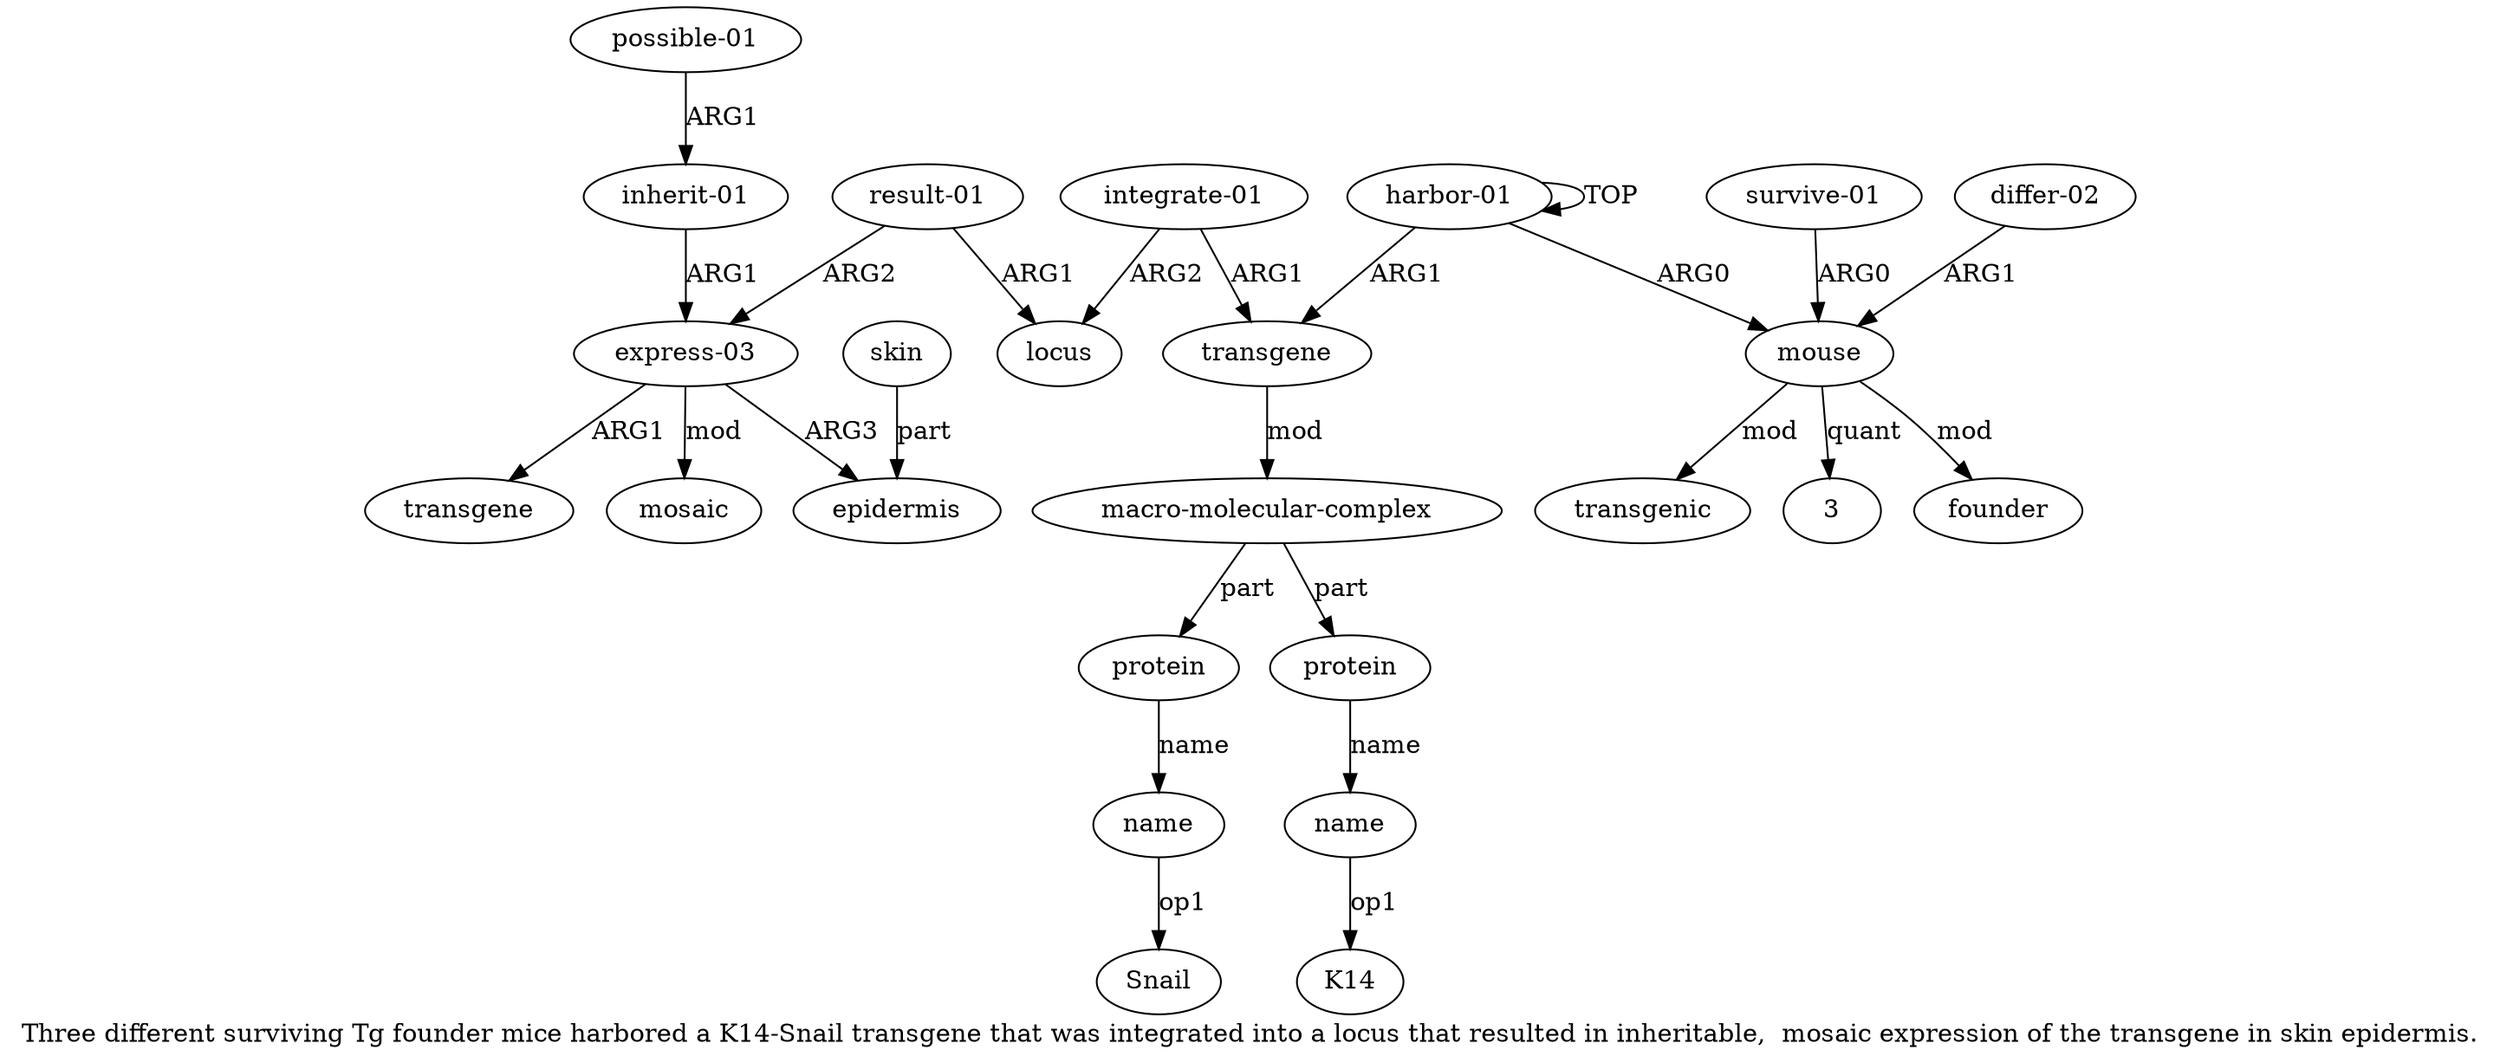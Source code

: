 digraph  {
	graph [label="Three different surviving Tg founder mice harbored a K14-Snail transgene that was integrated into a locus that resulted in inheritable,  \
mosaic expression of the transgene in skin epidermis."];
	node [label="\N"];
	a20	 [color=black,
		gold_ind=20,
		gold_label="possible-01",
		label="possible-01",
		test_ind=20,
		test_label="possible-01"];
	a19	 [color=black,
		gold_ind=19,
		gold_label="inherit-01",
		label="inherit-01",
		test_ind=19,
		test_label="inherit-01"];
	a20 -> a19 [key=0,
	color=black,
	gold_label=ARG1,
	label=ARG1,
	test_label=ARG1];
a21 [color=black,
	gold_ind=21,
	gold_label=mosaic,
	label=mosaic,
	test_ind=21,
	test_label=mosaic];
"a11 Snail" [color=black,
	gold_ind=-1,
	gold_label=Snail,
	label=Snail,
	test_ind=-1,
	test_label=Snail];
"a9 K14" [color=black,
	gold_ind=-1,
	gold_label=K14,
	label=K14,
	test_ind=-1,
	test_label=K14];
"a1 3" [color=black,
	gold_ind=-1,
	gold_label=3,
	label=3,
	test_ind=-1,
	test_label=3];
a15 [color=black,
	gold_ind=15,
	gold_label="express-03",
	label="express-03",
	test_ind=15,
	test_label="express-03"];
a15 -> a21 [key=0,
color=black,
gold_label=mod,
label=mod,
test_label=mod];
a17 [color=black,
gold_ind=17,
gold_label=epidermis,
label=epidermis,
test_ind=17,
test_label=epidermis];
a15 -> a17 [key=0,
color=black,
gold_label=ARG3,
label=ARG3,
test_label=ARG3];
a16 [color=black,
gold_ind=16,
gold_label=transgene,
label=transgene,
test_ind=16,
test_label=transgene];
a15 -> a16 [key=0,
color=black,
gold_label=ARG1,
label=ARG1,
test_label=ARG1];
a14 [color=black,
gold_ind=14,
gold_label="result-01",
label="result-01",
test_ind=14,
test_label="result-01"];
a14 -> a15 [key=0,
color=black,
gold_label=ARG2,
label=ARG2,
test_label=ARG2];
a13 [color=black,
gold_ind=13,
gold_label=locus,
label=locus,
test_ind=13,
test_label=locus];
a14 -> a13 [key=0,
color=black,
gold_label=ARG1,
label=ARG1,
test_label=ARG1];
a11 [color=black,
gold_ind=11,
gold_label=name,
label=name,
test_ind=11,
test_label=name];
a11 -> "a11 Snail" [key=0,
color=black,
gold_label=op1,
label=op1,
test_label=op1];
a10 [color=black,
gold_ind=10,
gold_label=protein,
label=protein,
test_ind=10,
test_label=protein];
a10 -> a11 [key=0,
color=black,
gold_label=name,
label=name,
test_label=name];
a12 [color=black,
gold_ind=12,
gold_label="integrate-01",
label="integrate-01",
test_ind=12,
test_label="integrate-01"];
a12 -> a13 [key=0,
color=black,
gold_label=ARG2,
label=ARG2,
test_label=ARG2];
a6 [color=black,
gold_ind=6,
gold_label=transgene,
label=transgene,
test_ind=6,
test_label=transgene];
a12 -> a6 [key=0,
color=black,
gold_label=ARG1,
label=ARG1,
test_label=ARG1];
a19 -> a15 [key=0,
color=black,
gold_label=ARG1,
label=ARG1,
test_label=ARG1];
a18 [color=black,
gold_ind=18,
gold_label=skin,
label=skin,
test_ind=18,
test_label=skin];
a18 -> a17 [key=0,
color=black,
gold_label=part,
label=part,
test_label=part];
a1 [color=black,
gold_ind=1,
gold_label=mouse,
label=mouse,
test_ind=1,
test_label=mouse];
a1 -> "a1 3" [key=0,
color=black,
gold_label=quant,
label=quant,
test_label=quant];
a3 [color=black,
gold_ind=3,
gold_label=founder,
label=founder,
test_ind=3,
test_label=founder];
a1 -> a3 [key=0,
color=black,
gold_label=mod,
label=mod,
test_label=mod];
a2 [color=black,
gold_ind=2,
gold_label=transgenic,
label=transgenic,
test_ind=2,
test_label=transgenic];
a1 -> a2 [key=0,
color=black,
gold_label=mod,
label=mod,
test_label=mod];
a0 [color=black,
gold_ind=0,
gold_label="harbor-01",
label="harbor-01",
test_ind=0,
test_label="harbor-01"];
a0 -> a1 [key=0,
color=black,
gold_label=ARG0,
label=ARG0,
test_label=ARG0];
a0 -> a0 [key=0,
color=black,
gold_label=TOP,
label=TOP,
test_label=TOP];
a0 -> a6 [key=0,
color=black,
gold_label=ARG1,
label=ARG1,
test_label=ARG1];
a5 [color=black,
gold_ind=5,
gold_label="survive-01",
label="survive-01",
test_ind=5,
test_label="survive-01"];
a5 -> a1 [key=0,
color=black,
gold_label=ARG0,
label=ARG0,
test_label=ARG0];
a4 [color=black,
gold_ind=4,
gold_label="differ-02",
label="differ-02",
test_ind=4,
test_label="differ-02"];
a4 -> a1 [key=0,
color=black,
gold_label=ARG1,
label=ARG1,
test_label=ARG1];
a7 [color=black,
gold_ind=7,
gold_label="macro-molecular-complex",
label="macro-molecular-complex",
test_ind=7,
test_label="macro-molecular-complex"];
a7 -> a10 [key=0,
color=black,
gold_label=part,
label=part,
test_label=part];
a8 [color=black,
gold_ind=8,
gold_label=protein,
label=protein,
test_ind=8,
test_label=protein];
a7 -> a8 [key=0,
color=black,
gold_label=part,
label=part,
test_label=part];
a6 -> a7 [key=0,
color=black,
gold_label=mod,
label=mod,
test_label=mod];
a9 [color=black,
gold_ind=9,
gold_label=name,
label=name,
test_ind=9,
test_label=name];
a9 -> "a9 K14" [key=0,
color=black,
gold_label=op1,
label=op1,
test_label=op1];
a8 -> a9 [key=0,
color=black,
gold_label=name,
label=name,
test_label=name];
}
